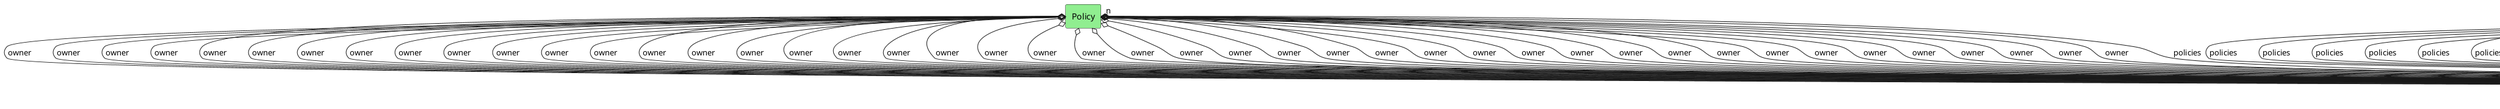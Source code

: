 @startuml

class "PolicyCollection" as Model {

 
}

rectangle "Policy" as Policy #lightblue {
}

Model *--> "n" Policy : policies




    rectangle "Environment" as Environment #lightgreen {
    }
    
        Environment   o--> "1" Model : "policies"
    
    rectangle "Policy" as Policy #lightgreen {
    }
    
        Policy   o--> "1" Model : "owner"
    
    rectangle "SecurityProfile" as SecurityProfile #lightgreen {
    }
    
        SecurityProfile   o--> "1" Model : "policies"
    
    rectangle "MultiCloud" as MultiCloud #lightgreen {
    }
    
        MultiCloud   o--> "1" Model : "polices"
    
    rectangle "Service" as Service #lightgreen {
    }
    
        Service   o--> "1" Model : "policies"
    
    rectangle "Stack" as Stack #lightgreen {
    }
    
        Stack   o--> "1" Model : "policies"
    
    rectangle "Environment" as Environment #lightgreen {
    }
    
        Environment   o--> "1" Model : "policies"
    
    rectangle "Policy" as Policy #lightgreen {
    }
    
        Policy   o--> "1" Model : "owner"
    
    rectangle "SecurityProfile" as SecurityProfile #lightgreen {
    }
    
        SecurityProfile   o--> "1" Model : "policies"
    
    rectangle "MultiCloud" as MultiCloud #lightgreen {
    }
    
        MultiCloud   o--> "1" Model : "polices"
    
    rectangle "Service" as Service #lightgreen {
    }
    
        Service   o--> "1" Model : "policies"
    
    rectangle "Stack" as Stack #lightgreen {
    }
    
        Stack   o--> "1" Model : "policies"
    
    rectangle "Environment" as Environment #lightgreen {
    }
    
        Environment   o--> "1" Model : "policies"
    
    rectangle "Policy" as Policy #lightgreen {
    }
    
        Policy   o--> "1" Model : "owner"
    
    rectangle "SecurityProfile" as SecurityProfile #lightgreen {
    }
    
        SecurityProfile   o--> "1" Model : "policies"
    
    rectangle "MultiCloud" as MultiCloud #lightgreen {
    }
    
        MultiCloud   o--> "1" Model : "polices"
    
    rectangle "Service" as Service #lightgreen {
    }
    
        Service   o--> "1" Model : "policies"
    
    rectangle "Stack" as Stack #lightgreen {
    }
    
        Stack   o--> "1" Model : "policies"
    
    rectangle "Environment" as Environment #lightgreen {
    }
    
        Environment   o--> "1" Model : "policies"
    
    rectangle "Policy" as Policy #lightgreen {
    }
    
        Policy   o--> "1" Model : "owner"
    
    rectangle "SecurityProfile" as SecurityProfile #lightgreen {
    }
    
        SecurityProfile   o--> "1" Model : "policies"
    
    rectangle "MultiCloud" as MultiCloud #lightgreen {
    }
    
        MultiCloud   o--> "1" Model : "polices"
    
    rectangle "Service" as Service #lightgreen {
    }
    
        Service   o--> "1" Model : "policies"
    
    rectangle "Stack" as Stack #lightgreen {
    }
    
        Stack   o--> "1" Model : "policies"
    
    rectangle "Environment" as Environment #lightgreen {
    }
    
        Environment   o--> "1" Model : "policies"
    
    rectangle "Policy" as Policy #lightgreen {
    }
    
        Policy   o--> "1" Model : "owner"
    
    rectangle "SecurityProfile" as SecurityProfile #lightgreen {
    }
    
        SecurityProfile   o--> "1" Model : "policies"
    
    rectangle "MultiCloud" as MultiCloud #lightgreen {
    }
    
        MultiCloud   o--> "1" Model : "polices"
    
    rectangle "Service" as Service #lightgreen {
    }
    
        Service   o--> "1" Model : "policies"
    
    rectangle "Stack" as Stack #lightgreen {
    }
    
        Stack   o--> "1" Model : "policies"
    
    rectangle "Environment" as Environment #lightgreen {
    }
    
        Environment   o--> "1" Model : "policies"
    
    rectangle "Policy" as Policy #lightgreen {
    }
    
        Policy   o--> "1" Model : "owner"
    
    rectangle "SecurityProfile" as SecurityProfile #lightgreen {
    }
    
        SecurityProfile   o--> "1" Model : "policies"
    
    rectangle "MultiCloud" as MultiCloud #lightgreen {
    }
    
        MultiCloud   o--> "1" Model : "polices"
    
    rectangle "Service" as Service #lightgreen {
    }
    
        Service   o--> "1" Model : "policies"
    
    rectangle "Stack" as Stack #lightgreen {
    }
    
        Stack   o--> "1" Model : "policies"
    
    rectangle "Environment" as Environment #lightgreen {
    }
    
        Environment   o--> "1" Model : "policies"
    
    rectangle "Policy" as Policy #lightgreen {
    }
    
        Policy   o--> "1" Model : "owner"
    
    rectangle "SecurityProfile" as SecurityProfile #lightgreen {
    }
    
        SecurityProfile   o--> "1" Model : "policies"
    
    rectangle "MultiCloud" as MultiCloud #lightgreen {
    }
    
        MultiCloud   o--> "1" Model : "polices"
    
    rectangle "Service" as Service #lightgreen {
    }
    
        Service   o--> "1" Model : "policies"
    
    rectangle "Stack" as Stack #lightgreen {
    }
    
        Stack   o--> "1" Model : "policies"
    
    rectangle "Environment" as Environment #lightgreen {
    }
    
        Environment   o--> "1" Model : "policies"
    
    rectangle "Policy" as Policy #lightgreen {
    }
    
        Policy   o--> "1" Model : "owner"
    
    rectangle "SecurityProfile" as SecurityProfile #lightgreen {
    }
    
        SecurityProfile   o--> "1" Model : "policies"
    
    rectangle "MultiCloud" as MultiCloud #lightgreen {
    }
    
        MultiCloud   o--> "1" Model : "polices"
    
    rectangle "Service" as Service #lightgreen {
    }
    
        Service   o--> "1" Model : "policies"
    
    rectangle "Stack" as Stack #lightgreen {
    }
    
        Stack   o--> "1" Model : "policies"
    
    rectangle "Environment" as Environment #lightgreen {
    }
    
        Environment   o--> "1" Model : "policies"
    
    rectangle "Policy" as Policy #lightgreen {
    }
    
        Policy   o--> "1" Model : "owner"
    
    rectangle "SecurityProfile" as SecurityProfile #lightgreen {
    }
    
        SecurityProfile   o--> "1" Model : "policies"
    
    rectangle "MultiCloud" as MultiCloud #lightgreen {
    }
    
        MultiCloud   o--> "1" Model : "polices"
    
    rectangle "Service" as Service #lightgreen {
    }
    
        Service   o--> "1" Model : "policies"
    
    rectangle "Stack" as Stack #lightgreen {
    }
    
        Stack   o--> "1" Model : "policies"
    
    rectangle "Environment" as Environment #lightgreen {
    }
    
        Environment   o--> "1" Model : "policies"
    
    rectangle "Policy" as Policy #lightgreen {
    }
    
        Policy   o--> "1" Model : "owner"
    
    rectangle "SecurityProfile" as SecurityProfile #lightgreen {
    }
    
        SecurityProfile   o--> "1" Model : "policies"
    
    rectangle "MultiCloud" as MultiCloud #lightgreen {
    }
    
        MultiCloud   o--> "1" Model : "polices"
    
    rectangle "Service" as Service #lightgreen {
    }
    
        Service   o--> "1" Model : "policies"
    
    rectangle "Stack" as Stack #lightgreen {
    }
    
        Stack   o--> "1" Model : "policies"
    
    rectangle "Environment" as Environment #lightgreen {
    }
    
        Environment   o--> "1" Model : "policies"
    
    rectangle "Policy" as Policy #lightgreen {
    }
    
        Policy   o--> "1" Model : "owner"
    
    rectangle "SecurityProfile" as SecurityProfile #lightgreen {
    }
    
        SecurityProfile   o--> "1" Model : "policies"
    
    rectangle "MultiCloud" as MultiCloud #lightgreen {
    }
    
        MultiCloud   o--> "1" Model : "polices"
    
    rectangle "Service" as Service #lightgreen {
    }
    
        Service   o--> "1" Model : "policies"
    
    rectangle "Stack" as Stack #lightgreen {
    }
    
        Stack   o--> "1" Model : "policies"
    
    rectangle "Environment" as Environment #lightgreen {
    }
    
        Environment   o--> "1" Model : "policies"
    
    rectangle "Policy" as Policy #lightgreen {
    }
    
        Policy   o--> "1" Model : "owner"
    
    rectangle "SecurityProfile" as SecurityProfile #lightgreen {
    }
    
        SecurityProfile   o--> "1" Model : "policies"
    
    rectangle "MultiCloud" as MultiCloud #lightgreen {
    }
    
        MultiCloud   o--> "1" Model : "polices"
    
    rectangle "Service" as Service #lightgreen {
    }
    
        Service   o--> "1" Model : "policies"
    
    rectangle "Stack" as Stack #lightgreen {
    }
    
        Stack   o--> "1" Model : "policies"
    
    rectangle "Environment" as Environment #lightgreen {
    }
    
        Environment   o--> "1" Model : "policies"
    
    rectangle "Policy" as Policy #lightgreen {
    }
    
        Policy   o--> "1" Model : "owner"
    
    rectangle "SecurityProfile" as SecurityProfile #lightgreen {
    }
    
        SecurityProfile   o--> "1" Model : "policies"
    
    rectangle "MultiCloud" as MultiCloud #lightgreen {
    }
    
        MultiCloud   o--> "1" Model : "polices"
    
    rectangle "Service" as Service #lightgreen {
    }
    
        Service   o--> "1" Model : "policies"
    
    rectangle "Stack" as Stack #lightgreen {
    }
    
        Stack   o--> "1" Model : "policies"
    
    rectangle "Environment" as Environment #lightgreen {
    }
    
        Environment   o--> "1" Model : "policies"
    
    rectangle "Policy" as Policy #lightgreen {
    }
    
        Policy   o--> "1" Model : "owner"
    
    rectangle "SecurityProfile" as SecurityProfile #lightgreen {
    }
    
        SecurityProfile   o--> "1" Model : "policies"
    
    rectangle "MultiCloud" as MultiCloud #lightgreen {
    }
    
        MultiCloud   o--> "1" Model : "polices"
    
    rectangle "Service" as Service #lightgreen {
    }
    
        Service   o--> "1" Model : "policies"
    
    rectangle "Stack" as Stack #lightgreen {
    }
    
        Stack   o--> "1" Model : "policies"
    
    rectangle "Environment" as Environment #lightgreen {
    }
    
        Environment   o--> "1" Model : "policies"
    
    rectangle "Policy" as Policy #lightgreen {
    }
    
        Policy   o--> "1" Model : "owner"
    
    rectangle "SecurityProfile" as SecurityProfile #lightgreen {
    }
    
        SecurityProfile   o--> "1" Model : "policies"
    
    rectangle "MultiCloud" as MultiCloud #lightgreen {
    }
    
        MultiCloud   o--> "1" Model : "polices"
    
    rectangle "Service" as Service #lightgreen {
    }
    
        Service   o--> "1" Model : "policies"
    
    rectangle "Stack" as Stack #lightgreen {
    }
    
        Stack   o--> "1" Model : "policies"
    
    rectangle "Environment" as Environment #lightgreen {
    }
    
        Environment   o--> "1" Model : "policies"
    
    rectangle "Policy" as Policy #lightgreen {
    }
    
        Policy   o--> "1" Model : "owner"
    
    rectangle "SecurityProfile" as SecurityProfile #lightgreen {
    }
    
        SecurityProfile   o--> "1" Model : "policies"
    
    rectangle "MultiCloud" as MultiCloud #lightgreen {
    }
    
        MultiCloud   o--> "1" Model : "polices"
    
    rectangle "Service" as Service #lightgreen {
    }
    
        Service   o--> "1" Model : "policies"
    
    rectangle "Stack" as Stack #lightgreen {
    }
    
        Stack   o--> "1" Model : "policies"
    
    rectangle "Environment" as Environment #lightgreen {
    }
    
        Environment   o--> "1" Model : "policies"
    
    rectangle "Policy" as Policy #lightgreen {
    }
    
        Policy   o--> "1" Model : "owner"
    
    rectangle "SecurityProfile" as SecurityProfile #lightgreen {
    }
    
        SecurityProfile   o--> "1" Model : "policies"
    
    rectangle "MultiCloud" as MultiCloud #lightgreen {
    }
    
        MultiCloud   o--> "1" Model : "polices"
    
    rectangle "Service" as Service #lightgreen {
    }
    
        Service   o--> "1" Model : "policies"
    
    rectangle "Stack" as Stack #lightgreen {
    }
    
        Stack   o--> "1" Model : "policies"
    
    rectangle "Environment" as Environment #lightgreen {
    }
    
        Environment   o--> "1" Model : "policies"
    
    rectangle "Policy" as Policy #lightgreen {
    }
    
        Policy   o--> "1" Model : "owner"
    
    rectangle "SecurityProfile" as SecurityProfile #lightgreen {
    }
    
        SecurityProfile   o--> "1" Model : "policies"
    
    rectangle "MultiCloud" as MultiCloud #lightgreen {
    }
    
        MultiCloud   o--> "1" Model : "polices"
    
    rectangle "Service" as Service #lightgreen {
    }
    
        Service   o--> "1" Model : "policies"
    
    rectangle "Stack" as Stack #lightgreen {
    }
    
        Stack   o--> "1" Model : "policies"
    
    rectangle "Environment" as Environment #lightgreen {
    }
    
        Environment   o--> "1" Model : "policies"
    
    rectangle "Policy" as Policy #lightgreen {
    }
    
        Policy   o--> "1" Model : "owner"
    
    rectangle "SecurityProfile" as SecurityProfile #lightgreen {
    }
    
        SecurityProfile   o--> "1" Model : "policies"
    
    rectangle "MultiCloud" as MultiCloud #lightgreen {
    }
    
        MultiCloud   o--> "1" Model : "polices"
    
    rectangle "Service" as Service #lightgreen {
    }
    
        Service   o--> "1" Model : "policies"
    
    rectangle "Stack" as Stack #lightgreen {
    }
    
        Stack   o--> "1" Model : "policies"
    
    rectangle "Environment" as Environment #lightgreen {
    }
    
        Environment   o--> "1" Model : "policies"
    
    rectangle "Policy" as Policy #lightgreen {
    }
    
        Policy   o--> "1" Model : "owner"
    
    rectangle "SecurityProfile" as SecurityProfile #lightgreen {
    }
    
        SecurityProfile   o--> "1" Model : "policies"
    
    rectangle "MultiCloud" as MultiCloud #lightgreen {
    }
    
        MultiCloud   o--> "1" Model : "polices"
    
    rectangle "Service" as Service #lightgreen {
    }
    
        Service   o--> "1" Model : "policies"
    
    rectangle "Stack" as Stack #lightgreen {
    }
    
        Stack   o--> "1" Model : "policies"
    
    rectangle "Environment" as Environment #lightgreen {
    }
    
        Environment   o--> "1" Model : "policies"
    
    rectangle "Policy" as Policy #lightgreen {
    }
    
        Policy   o--> "1" Model : "owner"
    
    rectangle "SecurityProfile" as SecurityProfile #lightgreen {
    }
    
        SecurityProfile   o--> "1" Model : "policies"
    
    rectangle "MultiCloud" as MultiCloud #lightgreen {
    }
    
        MultiCloud   o--> "1" Model : "polices"
    
    rectangle "Service" as Service #lightgreen {
    }
    
        Service   o--> "1" Model : "policies"
    
    rectangle "Stack" as Stack #lightgreen {
    }
    
        Stack   o--> "1" Model : "policies"
    
    rectangle "Environment" as Environment #lightgreen {
    }
    
        Environment   o--> "1" Model : "policies"
    
    rectangle "Policy" as Policy #lightgreen {
    }
    
        Policy   o--> "1" Model : "owner"
    
    rectangle "SecurityProfile" as SecurityProfile #lightgreen {
    }
    
        SecurityProfile   o--> "1" Model : "policies"
    
    rectangle "MultiCloud" as MultiCloud #lightgreen {
    }
    
        MultiCloud   o--> "1" Model : "polices"
    
    rectangle "Service" as Service #lightgreen {
    }
    
        Service   o--> "1" Model : "policies"
    
    rectangle "Stack" as Stack #lightgreen {
    }
    
        Stack   o--> "1" Model : "policies"
    
    rectangle "Environment" as Environment #lightgreen {
    }
    
        Environment   o--> "1" Model : "policies"
    
    rectangle "Policy" as Policy #lightgreen {
    }
    
        Policy   o--> "1" Model : "owner"
    
    rectangle "SecurityProfile" as SecurityProfile #lightgreen {
    }
    
        SecurityProfile   o--> "1" Model : "policies"
    
    rectangle "MultiCloud" as MultiCloud #lightgreen {
    }
    
        MultiCloud   o--> "1" Model : "polices"
    
    rectangle "Service" as Service #lightgreen {
    }
    
        Service   o--> "1" Model : "policies"
    
    rectangle "Stack" as Stack #lightgreen {
    }
    
        Stack   o--> "1" Model : "policies"
    
    rectangle "Environment" as Environment #lightgreen {
    }
    
        Environment   o--> "1" Model : "policies"
    
    rectangle "Policy" as Policy #lightgreen {
    }
    
        Policy   o--> "1" Model : "owner"
    
    rectangle "SecurityProfile" as SecurityProfile #lightgreen {
    }
    
        SecurityProfile   o--> "1" Model : "policies"
    
    rectangle "MultiCloud" as MultiCloud #lightgreen {
    }
    
        MultiCloud   o--> "1" Model : "polices"
    
    rectangle "Service" as Service #lightgreen {
    }
    
        Service   o--> "1" Model : "policies"
    
    rectangle "Stack" as Stack #lightgreen {
    }
    
        Stack   o--> "1" Model : "policies"
    
    rectangle "Environment" as Environment #lightgreen {
    }
    
        Environment   o--> "1" Model : "policies"
    
    rectangle "Policy" as Policy #lightgreen {
    }
    
        Policy   o--> "1" Model : "owner"
    
    rectangle "SecurityProfile" as SecurityProfile #lightgreen {
    }
    
        SecurityProfile   o--> "1" Model : "policies"
    
    rectangle "MultiCloud" as MultiCloud #lightgreen {
    }
    
        MultiCloud   o--> "1" Model : "polices"
    
    rectangle "Service" as Service #lightgreen {
    }
    
        Service   o--> "1" Model : "policies"
    
    rectangle "Stack" as Stack #lightgreen {
    }
    
        Stack   o--> "1" Model : "policies"
    
    rectangle "Environment" as Environment #lightgreen {
    }
    
        Environment   o--> "1" Model : "policies"
    
    rectangle "Policy" as Policy #lightgreen {
    }
    
        Policy   o--> "1" Model : "owner"
    
    rectangle "SecurityProfile" as SecurityProfile #lightgreen {
    }
    
        SecurityProfile   o--> "1" Model : "policies"
    
    rectangle "MultiCloud" as MultiCloud #lightgreen {
    }
    
        MultiCloud   o--> "1" Model : "polices"
    
    rectangle "Service" as Service #lightgreen {
    }
    
        Service   o--> "1" Model : "policies"
    
    rectangle "Stack" as Stack #lightgreen {
    }
    
        Stack   o--> "1" Model : "policies"
    
    rectangle "Environment" as Environment #lightgreen {
    }
    
        Environment   o--> "1" Model : "policies"
    
    rectangle "Policy" as Policy #lightgreen {
    }
    
        Policy   o--> "1" Model : "owner"
    
    rectangle "SecurityProfile" as SecurityProfile #lightgreen {
    }
    
        SecurityProfile   o--> "1" Model : "policies"
    
    rectangle "MultiCloud" as MultiCloud #lightgreen {
    }
    
        MultiCloud   o--> "1" Model : "polices"
    
    rectangle "Service" as Service #lightgreen {
    }
    
        Service   o--> "1" Model : "policies"
    
    rectangle "Stack" as Stack #lightgreen {
    }
    
        Stack   o--> "1" Model : "policies"
    
    rectangle "Environment" as Environment #lightgreen {
    }
    
        Environment   o--> "1" Model : "policies"
    
    rectangle "Policy" as Policy #lightgreen {
    }
    
        Policy   o--> "1" Model : "owner"
    
    rectangle "SecurityProfile" as SecurityProfile #lightgreen {
    }
    
        SecurityProfile   o--> "1" Model : "policies"
    
    rectangle "MultiCloud" as MultiCloud #lightgreen {
    }
    
        MultiCloud   o--> "1" Model : "polices"
    
    rectangle "Service" as Service #lightgreen {
    }
    
        Service   o--> "1" Model : "policies"
    
    rectangle "Stack" as Stack #lightgreen {
    }
    
        Stack   o--> "1" Model : "policies"
    
    rectangle "Environment" as Environment #lightgreen {
    }
    
        Environment   o--> "1" Model : "policies"
    
    rectangle "Policy" as Policy #lightgreen {
    }
    
        Policy   o--> "1" Model : "owner"
    
    rectangle "SecurityProfile" as SecurityProfile #lightgreen {
    }
    
        SecurityProfile   o--> "1" Model : "policies"
    
    rectangle "MultiCloud" as MultiCloud #lightgreen {
    }
    
        MultiCloud   o--> "1" Model : "polices"
    
    rectangle "Service" as Service #lightgreen {
    }
    
        Service   o--> "1" Model : "policies"
    
    rectangle "Stack" as Stack #lightgreen {
    }
    
        Stack   o--> "1" Model : "policies"
    
    rectangle "Environment" as Environment #lightgreen {
    }
    
        Environment   o--> "1" Model : "policies"
    
    rectangle "Policy" as Policy #lightgreen {
    }
    
        Policy   o--> "1" Model : "owner"
    
    rectangle "SecurityProfile" as SecurityProfile #lightgreen {
    }
    
        SecurityProfile   o--> "1" Model : "policies"
    
    rectangle "MultiCloud" as MultiCloud #lightgreen {
    }
    
        MultiCloud   o--> "1" Model : "polices"
    
    rectangle "Service" as Service #lightgreen {
    }
    
        Service   o--> "1" Model : "policies"
    
    rectangle "Stack" as Stack #lightgreen {
    }
    
        Stack   o--> "1" Model : "policies"
    
    rectangle "Environment" as Environment #lightgreen {
    }
    
        Environment   o--> "1" Model : "policies"
    
    rectangle "Policy" as Policy #lightgreen {
    }
    
        Policy   o--> "1" Model : "owner"
    
    rectangle "SecurityProfile" as SecurityProfile #lightgreen {
    }
    
        SecurityProfile   o--> "1" Model : "policies"
    
    rectangle "MultiCloud" as MultiCloud #lightgreen {
    }
    
        MultiCloud   o--> "1" Model : "polices"
    
    rectangle "Service" as Service #lightgreen {
    }
    
        Service   o--> "1" Model : "policies"
    
    rectangle "Stack" as Stack #lightgreen {
    }
    
        Stack   o--> "1" Model : "policies"
    
    rectangle "Environment" as Environment #lightgreen {
    }
    
        Environment   o--> "1" Model : "policies"
    
    rectangle "Policy" as Policy #lightgreen {
    }
    
        Policy   o--> "1" Model : "owner"
    
    rectangle "SecurityProfile" as SecurityProfile #lightgreen {
    }
    
        SecurityProfile   o--> "1" Model : "policies"
    
    rectangle "MultiCloud" as MultiCloud #lightgreen {
    }
    
        MultiCloud   o--> "1" Model : "polices"
    
    rectangle "Service" as Service #lightgreen {
    }
    
        Service   o--> "1" Model : "policies"
    
    rectangle "Stack" as Stack #lightgreen {
    }
    
        Stack   o--> "1" Model : "policies"
    
    rectangle "Environment" as Environment #lightgreen {
    }
    
        Environment   o--> "1" Model : "policies"
    
    rectangle "Policy" as Policy #lightgreen {
    }
    
        Policy   o--> "1" Model : "owner"
    
    rectangle "SecurityProfile" as SecurityProfile #lightgreen {
    }
    
        SecurityProfile   o--> "1" Model : "policies"
    
    rectangle "MultiCloud" as MultiCloud #lightgreen {
    }
    
        MultiCloud   o--> "1" Model : "polices"
    
    rectangle "Service" as Service #lightgreen {
    }
    
        Service   o--> "1" Model : "policies"
    
    rectangle "Stack" as Stack #lightgreen {
    }
    
        Stack   o--> "1" Model : "policies"
    
    rectangle "Environment" as Environment #lightgreen {
    }
    
        Environment   o--> "1" Model : "policies"
    
    rectangle "Policy" as Policy #lightgreen {
    }
    
        Policy   o--> "1" Model : "owner"
    
    rectangle "SecurityProfile" as SecurityProfile #lightgreen {
    }
    
        SecurityProfile   o--> "1" Model : "policies"
    
    rectangle "MultiCloud" as MultiCloud #lightgreen {
    }
    
        MultiCloud   o--> "1" Model : "polices"
    
    rectangle "Service" as Service #lightgreen {
    }
    
        Service   o--> "1" Model : "policies"
    
    rectangle "Stack" as Stack #lightgreen {
    }
    
        Stack   o--> "1" Model : "policies"
    
    rectangle "Environment" as Environment #lightgreen {
    }
    
        Environment   o--> "1" Model : "policies"
    
    rectangle "Policy" as Policy #lightgreen {
    }
    
        Policy   o--> "1" Model : "owner"
    
    rectangle "SecurityProfile" as SecurityProfile #lightgreen {
    }
    
        SecurityProfile   o--> "1" Model : "policies"
    
    rectangle "MultiCloud" as MultiCloud #lightgreen {
    }
    
        MultiCloud   o--> "1" Model : "polices"
    
    rectangle "Service" as Service #lightgreen {
    }
    
        Service   o--> "1" Model : "policies"
    
    rectangle "Stack" as Stack #lightgreen {
    }
    
        Stack   o--> "1" Model : "policies"
    
    rectangle "Environment" as Environment #lightgreen {
    }
    
        Environment   o--> "1" Model : "policies"
    
    rectangle "Policy" as Policy #lightgreen {
    }
    
        Policy   o--> "1" Model : "owner"
    
    rectangle "SecurityProfile" as SecurityProfile #lightgreen {
    }
    
        SecurityProfile   o--> "1" Model : "policies"
    
    rectangle "MultiCloud" as MultiCloud #lightgreen {
    }
    
        MultiCloud   o--> "1" Model : "polices"
    
    rectangle "Service" as Service #lightgreen {
    }
    
        Service   o--> "1" Model : "policies"
    
    rectangle "Stack" as Stack #lightgreen {
    }
    
        Stack   o--> "1" Model : "policies"
    
    rectangle "Environment" as Environment #lightgreen {
    }
    
        Environment   o--> "1" Model : "policies"
    
    rectangle "Policy" as Policy #lightgreen {
    }
    
        Policy   o--> "1" Model : "owner"
    
    rectangle "SecurityProfile" as SecurityProfile #lightgreen {
    }
    
        SecurityProfile   o--> "1" Model : "policies"
    
    rectangle "MultiCloud" as MultiCloud #lightgreen {
    }
    
        MultiCloud   o--> "1" Model : "polices"
    
    rectangle "Service" as Service #lightgreen {
    }
    
        Service   o--> "1" Model : "policies"
    
    rectangle "Stack" as Stack #lightgreen {
    }
    
        Stack   o--> "1" Model : "policies"
    
    rectangle "Environment" as Environment #lightgreen {
    }
    
        Environment   o--> "1" Model : "policies"
    
    rectangle "Policy" as Policy #lightgreen {
    }
    
        Policy   o--> "1" Model : "owner"
    
    rectangle "SecurityProfile" as SecurityProfile #lightgreen {
    }
    
        SecurityProfile   o--> "1" Model : "policies"
    
    rectangle "MultiCloud" as MultiCloud #lightgreen {
    }
    
        MultiCloud   o--> "1" Model : "polices"
    
    rectangle "Service" as Service #lightgreen {
    }
    
        Service   o--> "1" Model : "policies"
    
    rectangle "Stack" as Stack #lightgreen {
    }
    
        Stack   o--> "1" Model : "policies"
    
    rectangle "Environment" as Environment #lightgreen {
    }
    
        Environment   o--> "1" Model : "policies"
    
    rectangle "Policy" as Policy #lightgreen {
    }
    
        Policy   o--> "1" Model : "owner"
    
    rectangle "SecurityProfile" as SecurityProfile #lightgreen {
    }
    
        SecurityProfile   o--> "1" Model : "policies"
    
    rectangle "MultiCloud" as MultiCloud #lightgreen {
    }
    
        MultiCloud   o--> "1" Model : "polices"
    
    rectangle "Service" as Service #lightgreen {
    }
    
        Service   o--> "1" Model : "policies"
    
    rectangle "Stack" as Stack #lightgreen {
    }
    
        Stack   o--> "1" Model : "policies"
    
    rectangle "Environment" as Environment #lightgreen {
    }
    
        Environment   o--> "1" Model : "policies"
    
    rectangle "Policy" as Policy #lightgreen {
    }
    
        Policy   o--> "1" Model : "owner"
    
    rectangle "SecurityProfile" as SecurityProfile #lightgreen {
    }
    
        SecurityProfile   o--> "1" Model : "policies"
    
    rectangle "MultiCloud" as MultiCloud #lightgreen {
    }
    
        MultiCloud   o--> "1" Model : "polices"
    
    rectangle "Service" as Service #lightgreen {
    }
    
        Service   o--> "1" Model : "policies"
    
    rectangle "Stack" as Stack #lightgreen {
    }
    
        Stack   o--> "1" Model : "policies"
    
    rectangle "Environment" as Environment #lightgreen {
    }
    
        Environment   o--> "1" Model : "policies"
    
    rectangle "Policy" as Policy #lightgreen {
    }
    
        Policy   o--> "1" Model : "owner"
    
    rectangle "SecurityProfile" as SecurityProfile #lightgreen {
    }
    
        SecurityProfile   o--> "1" Model : "policies"
    
    rectangle "MultiCloud" as MultiCloud #lightgreen {
    }
    
        MultiCloud   o--> "1" Model : "polices"
    
    rectangle "Service" as Service #lightgreen {
    }
    
        Service   o--> "1" Model : "policies"
    
    rectangle "Stack" as Stack #lightgreen {
    }
    
        Stack   o--> "1" Model : "policies"
    
    rectangle "Environment" as Environment #lightgreen {
    }
    
        Environment   o--> "1" Model : "policies"
    
    rectangle "Policy" as Policy #lightgreen {
    }
    
        Policy   o--> "1" Model : "owner"
    
    rectangle "SecurityProfile" as SecurityProfile #lightgreen {
    }
    
        SecurityProfile   o--> "1" Model : "policies"
    
    rectangle "MultiCloud" as MultiCloud #lightgreen {
    }
    
        MultiCloud   o--> "1" Model : "polices"
    
    rectangle "Service" as Service #lightgreen {
    }
    
        Service   o--> "1" Model : "policies"
    
    rectangle "Stack" as Stack #lightgreen {
    }
    
        Stack   o--> "1" Model : "policies"
    
    rectangle "Environment" as Environment #lightgreen {
    }
    
        Environment   o--> "1" Model : "policies"
    
    rectangle "Policy" as Policy #lightgreen {
    }
    
        Policy   o--> "1" Model : "owner"
    
    rectangle "SecurityProfile" as SecurityProfile #lightgreen {
    }
    
        SecurityProfile   o--> "1" Model : "policies"
    
    rectangle "MultiCloud" as MultiCloud #lightgreen {
    }
    
        MultiCloud   o--> "1" Model : "polices"
    
    rectangle "Service" as Service #lightgreen {
    }
    
        Service   o--> "1" Model : "policies"
    
    rectangle "Stack" as Stack #lightgreen {
    }
    
        Stack   o--> "1" Model : "policies"
    
    rectangle "Environment" as Environment #lightgreen {
    }
    
        Environment   o--> "1" Model : "policies"
    
    rectangle "Policy" as Policy #lightgreen {
    }
    
        Policy   o--> "1" Model : "owner"
    
    rectangle "SecurityProfile" as SecurityProfile #lightgreen {
    }
    
        SecurityProfile   o--> "1" Model : "policies"
    
    rectangle "MultiCloud" as MultiCloud #lightgreen {
    }
    
        MultiCloud   o--> "1" Model : "polices"
    
    rectangle "Service" as Service #lightgreen {
    }
    
        Service   o--> "1" Model : "policies"
    
    rectangle "Stack" as Stack #lightgreen {
    }
    
        Stack   o--> "1" Model : "policies"
    

@enduml
